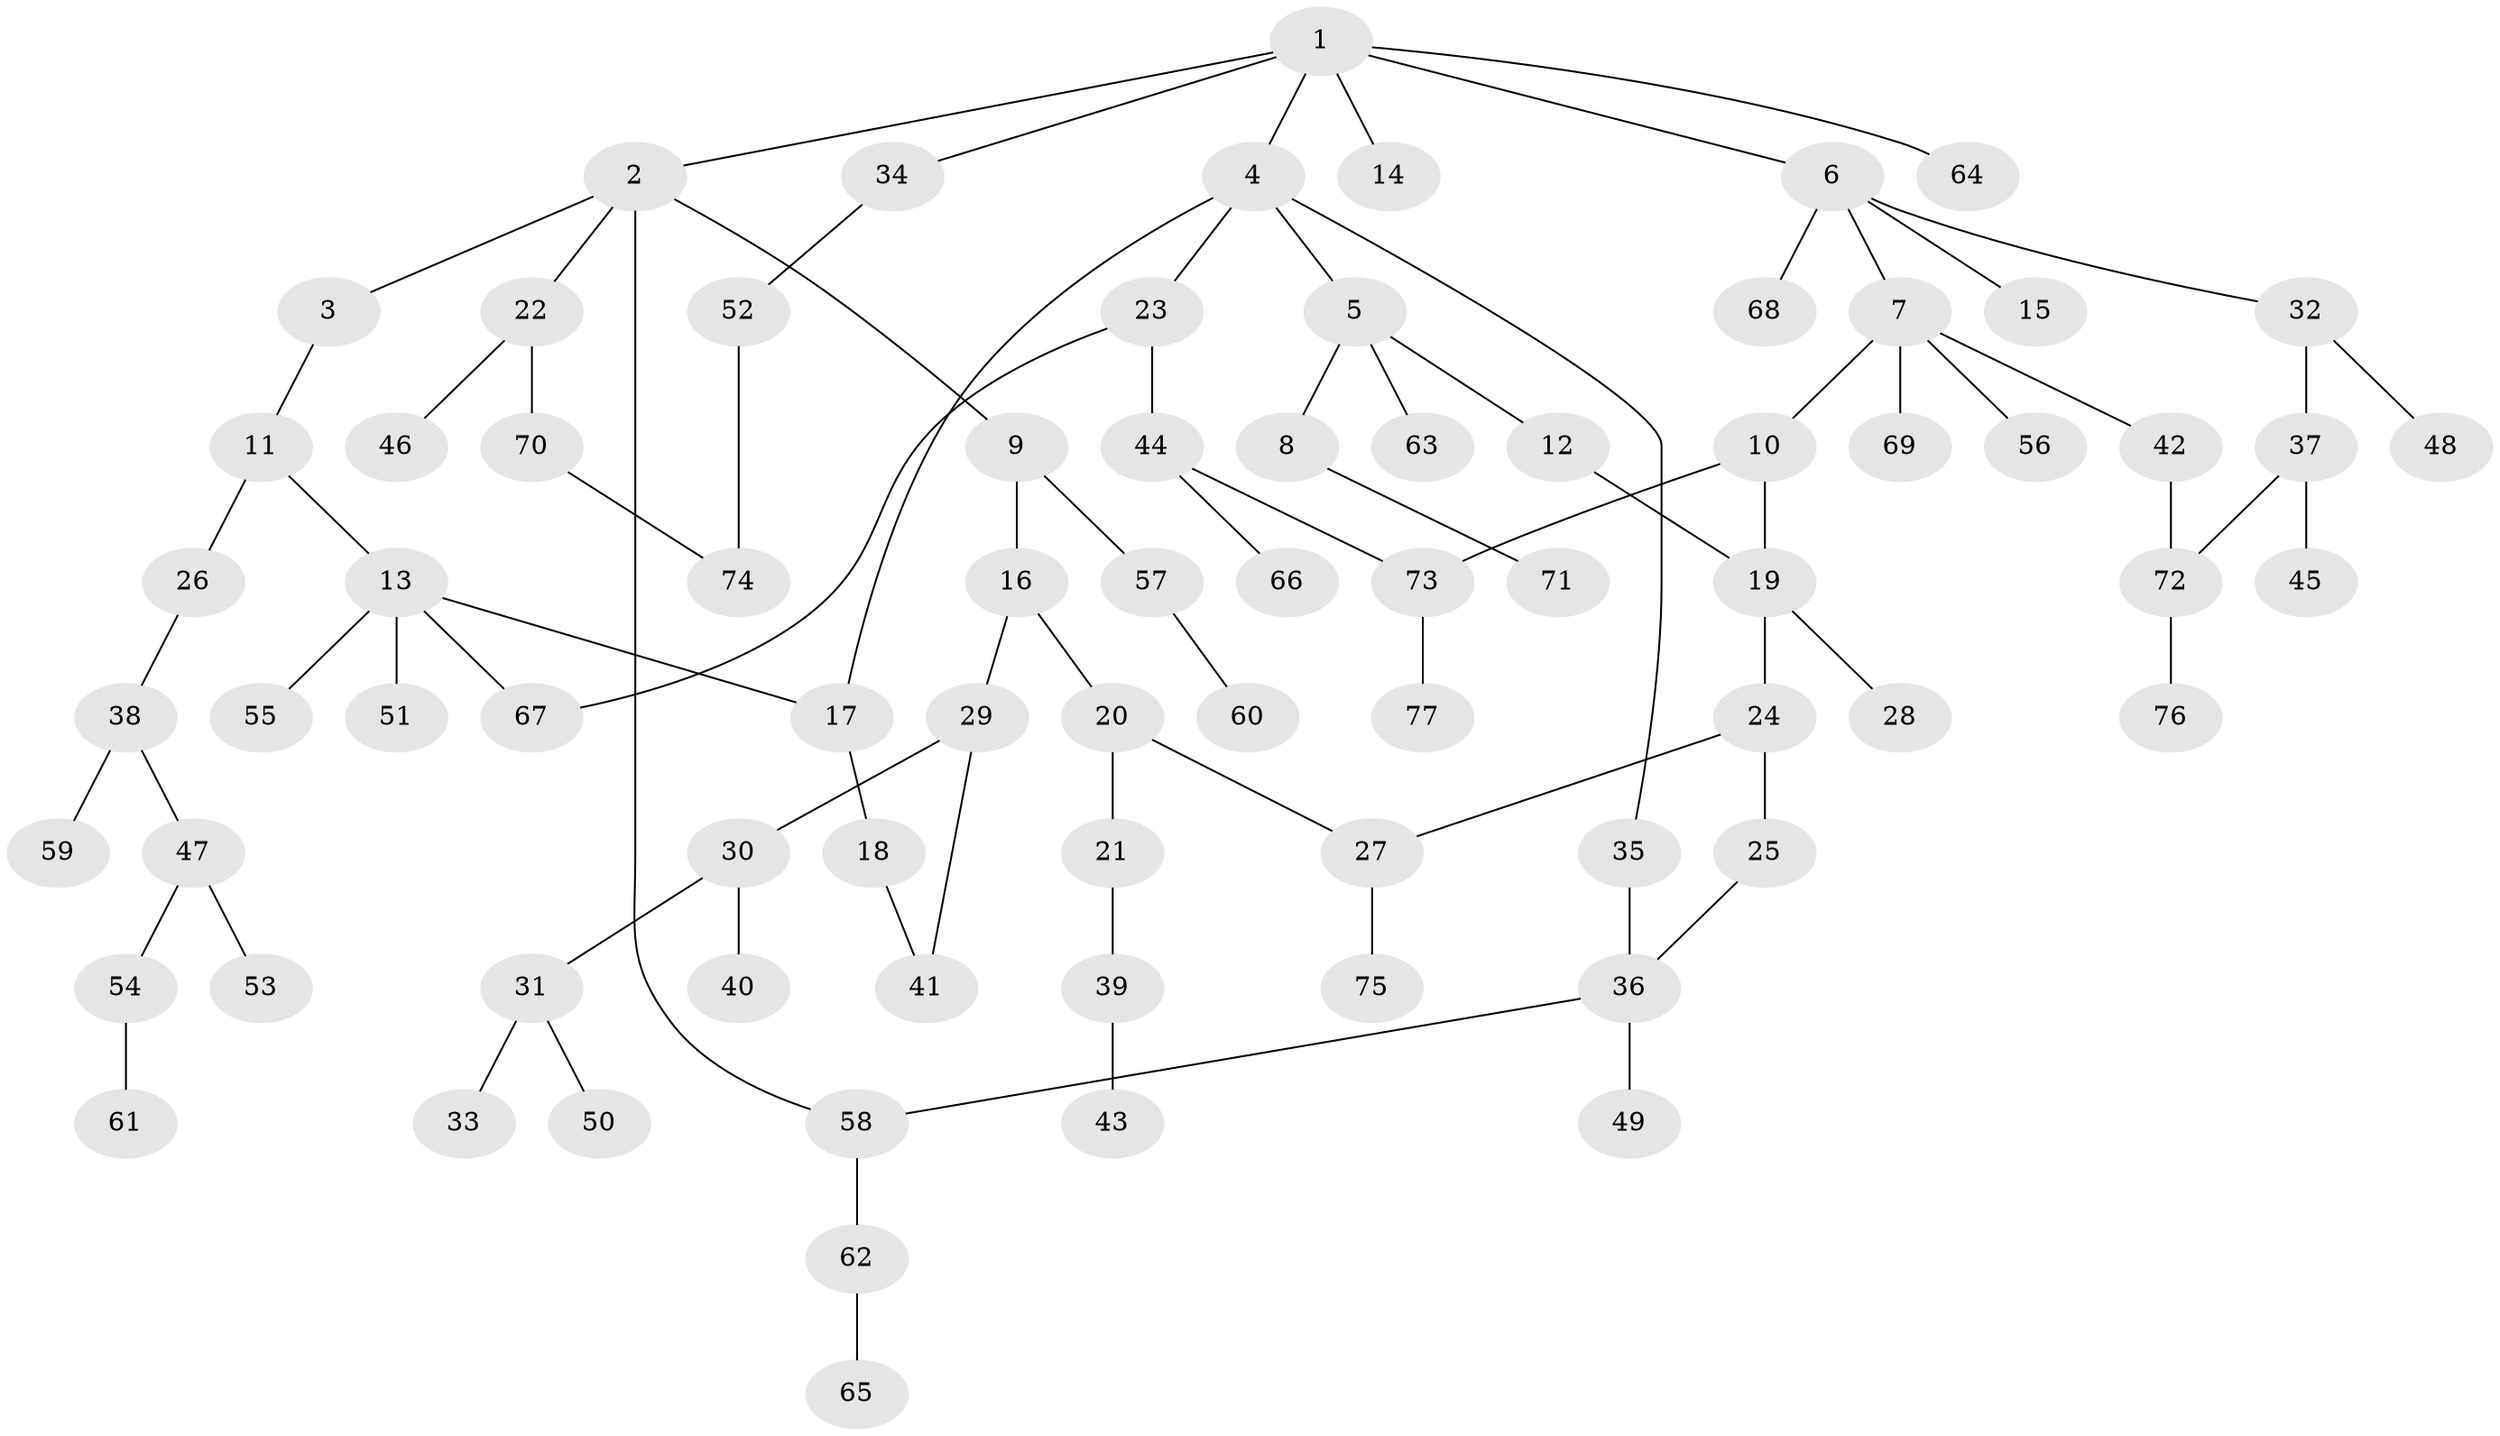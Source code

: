 // coarse degree distribution, {5: 0.08695652173913043, 6: 0.043478260869565216, 2: 0.30434782608695654, 3: 0.13043478260869565, 4: 0.08695652173913043, 1: 0.34782608695652173}
// Generated by graph-tools (version 1.1) at 2025/51/02/27/25 19:51:39]
// undirected, 77 vertices, 86 edges
graph export_dot {
graph [start="1"]
  node [color=gray90,style=filled];
  1;
  2;
  3;
  4;
  5;
  6;
  7;
  8;
  9;
  10;
  11;
  12;
  13;
  14;
  15;
  16;
  17;
  18;
  19;
  20;
  21;
  22;
  23;
  24;
  25;
  26;
  27;
  28;
  29;
  30;
  31;
  32;
  33;
  34;
  35;
  36;
  37;
  38;
  39;
  40;
  41;
  42;
  43;
  44;
  45;
  46;
  47;
  48;
  49;
  50;
  51;
  52;
  53;
  54;
  55;
  56;
  57;
  58;
  59;
  60;
  61;
  62;
  63;
  64;
  65;
  66;
  67;
  68;
  69;
  70;
  71;
  72;
  73;
  74;
  75;
  76;
  77;
  1 -- 2;
  1 -- 4;
  1 -- 6;
  1 -- 14;
  1 -- 34;
  1 -- 64;
  2 -- 3;
  2 -- 9;
  2 -- 22;
  2 -- 58;
  3 -- 11;
  4 -- 5;
  4 -- 23;
  4 -- 35;
  4 -- 17;
  5 -- 8;
  5 -- 12;
  5 -- 63;
  6 -- 7;
  6 -- 15;
  6 -- 32;
  6 -- 68;
  7 -- 10;
  7 -- 42;
  7 -- 56;
  7 -- 69;
  8 -- 71;
  9 -- 16;
  9 -- 57;
  10 -- 73;
  10 -- 19;
  11 -- 13;
  11 -- 26;
  12 -- 19;
  13 -- 17;
  13 -- 51;
  13 -- 55;
  13 -- 67;
  16 -- 20;
  16 -- 29;
  17 -- 18;
  18 -- 41;
  19 -- 24;
  19 -- 28;
  20 -- 21;
  20 -- 27;
  21 -- 39;
  22 -- 46;
  22 -- 70;
  23 -- 44;
  23 -- 67;
  24 -- 25;
  24 -- 27;
  25 -- 36;
  26 -- 38;
  27 -- 75;
  29 -- 30;
  29 -- 41;
  30 -- 31;
  30 -- 40;
  31 -- 33;
  31 -- 50;
  32 -- 37;
  32 -- 48;
  34 -- 52;
  35 -- 36;
  36 -- 49;
  36 -- 58;
  37 -- 45;
  37 -- 72;
  38 -- 47;
  38 -- 59;
  39 -- 43;
  42 -- 72;
  44 -- 66;
  44 -- 73;
  47 -- 53;
  47 -- 54;
  52 -- 74;
  54 -- 61;
  57 -- 60;
  58 -- 62;
  62 -- 65;
  70 -- 74;
  72 -- 76;
  73 -- 77;
}
